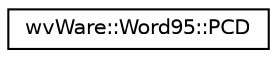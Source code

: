 digraph "类继承关系图"
{
  edge [fontname="Helvetica",fontsize="10",labelfontname="Helvetica",labelfontsize="10"];
  node [fontname="Helvetica",fontsize="10",shape=record];
  rankdir="LR";
  Node0 [label="wvWare::Word95::PCD",height=0.2,width=0.4,color="black", fillcolor="white", style="filled",URL="$structwv_ware_1_1_word95_1_1_p_c_d.html"];
}
